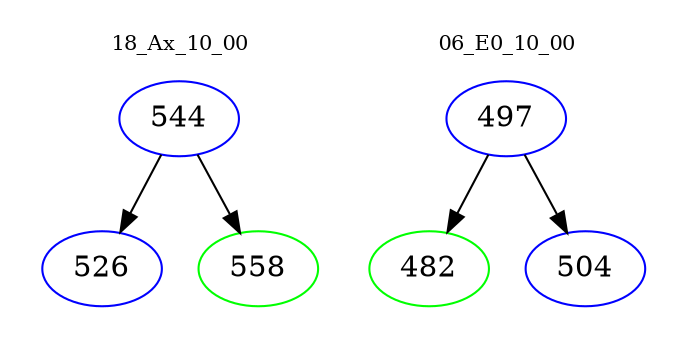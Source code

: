 digraph{
subgraph cluster_0 {
color = white
label = "18_Ax_10_00";
fontsize=10;
T0_544 [label="544", color="blue"]
T0_544 -> T0_526 [color="black"]
T0_526 [label="526", color="blue"]
T0_544 -> T0_558 [color="black"]
T0_558 [label="558", color="green"]
}
subgraph cluster_1 {
color = white
label = "06_E0_10_00";
fontsize=10;
T1_497 [label="497", color="blue"]
T1_497 -> T1_482 [color="black"]
T1_482 [label="482", color="green"]
T1_497 -> T1_504 [color="black"]
T1_504 [label="504", color="blue"]
}
}
